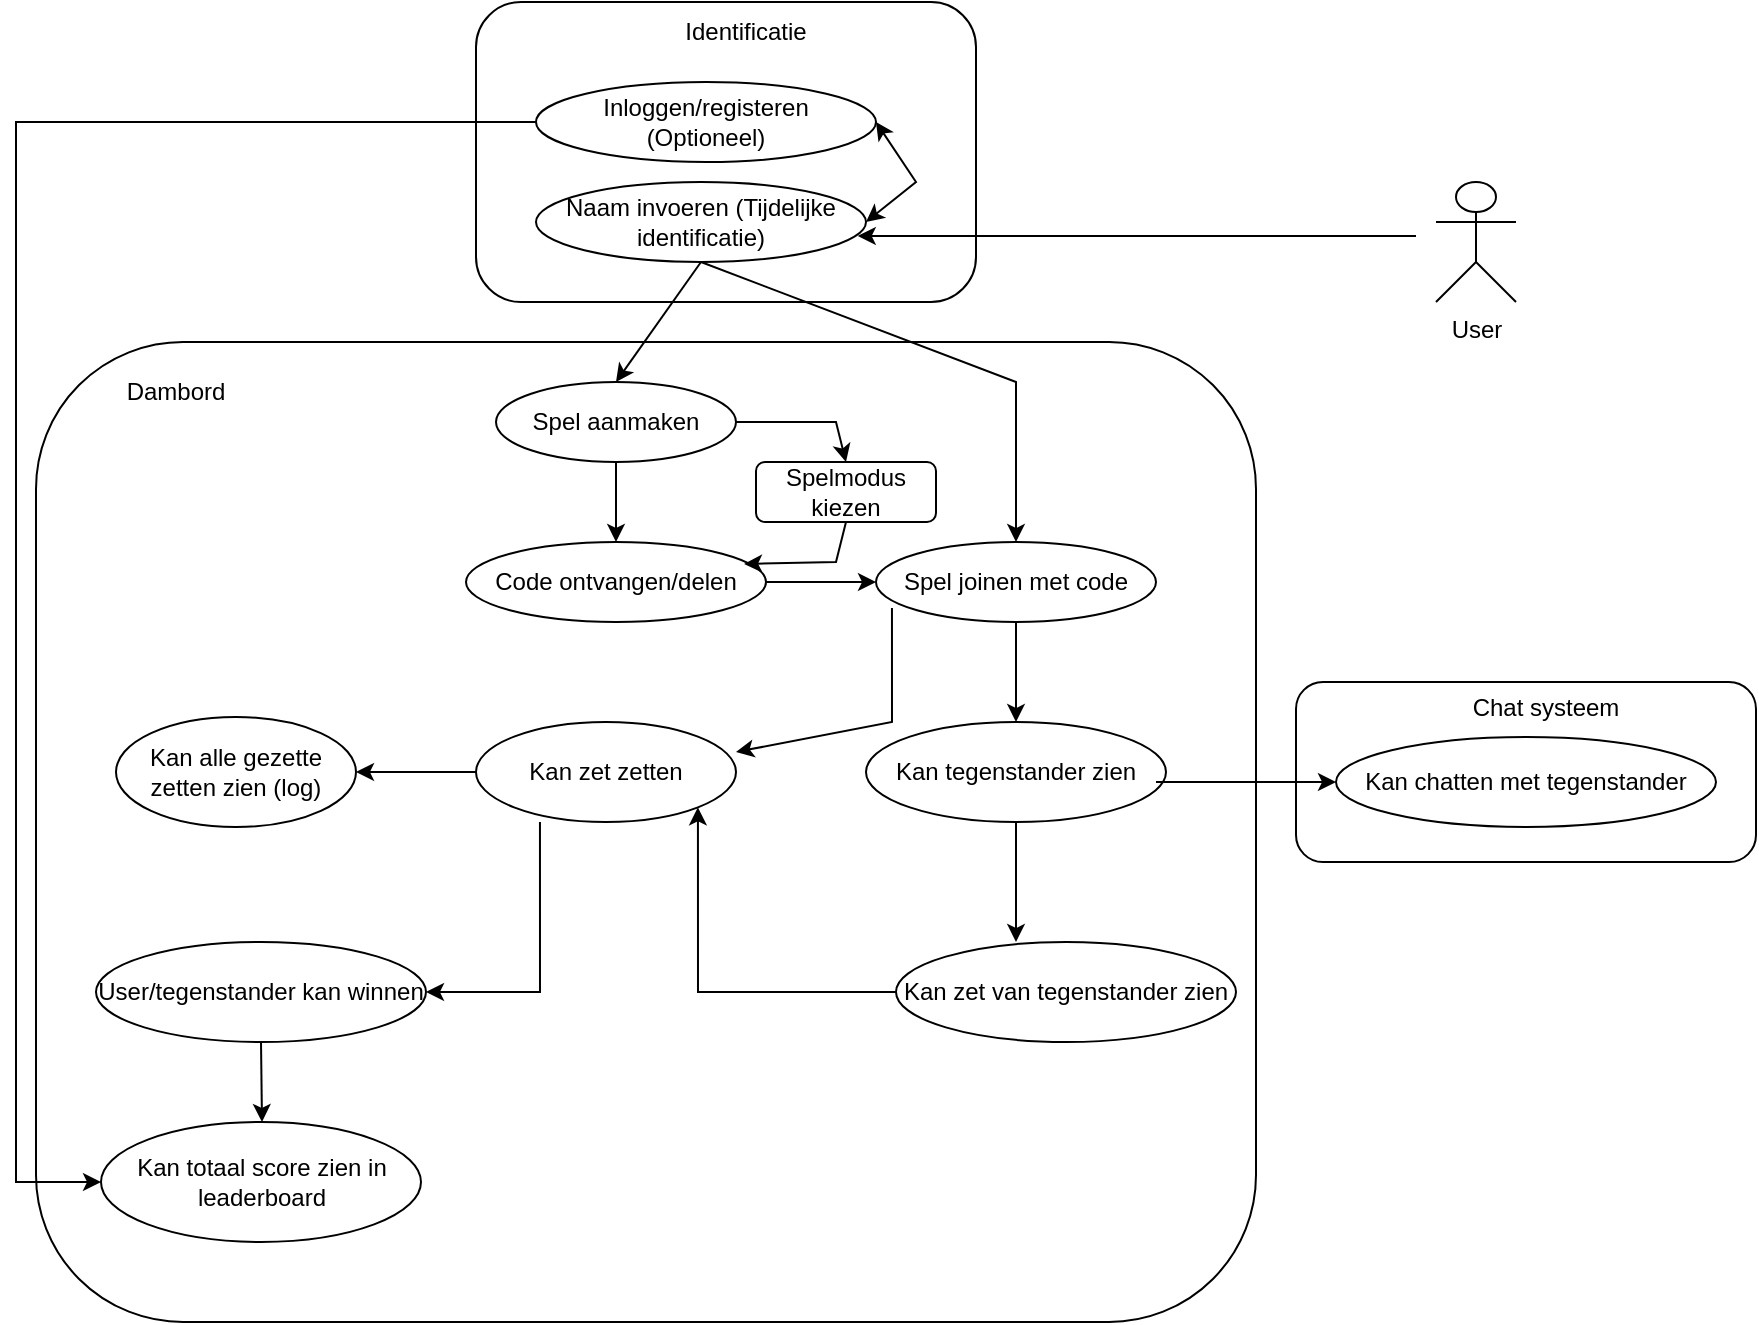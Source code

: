 <mxfile version="20.8.23" type="github">
  <diagram name="Pagina-1" id="iVGEeXCdFtGRwlNZicNf">
    <mxGraphModel dx="1290" dy="1699" grid="1" gridSize="10" guides="1" tooltips="1" connect="1" arrows="1" fold="1" page="1" pageScale="1" pageWidth="827" pageHeight="1169" math="0" shadow="0">
      <root>
        <mxCell id="0" />
        <mxCell id="1" parent="0" />
        <mxCell id="-6OGnUaoObWE4JiesRjG-6" value="" style="rounded=1;whiteSpace=wrap;html=1;" parent="1" vertex="1">
          <mxGeometry x="660" y="300" width="230" height="90" as="geometry" />
        </mxCell>
        <mxCell id="-6OGnUaoObWE4JiesRjG-4" value="" style="rounded=1;whiteSpace=wrap;html=1;" parent="1" vertex="1">
          <mxGeometry x="250" y="-40" width="250" height="150" as="geometry" />
        </mxCell>
        <mxCell id="-6OGnUaoObWE4JiesRjG-2" value="" style="rounded=1;whiteSpace=wrap;html=1;" parent="1" vertex="1">
          <mxGeometry x="30" y="130" width="610" height="490" as="geometry" />
        </mxCell>
        <mxCell id="9BKlG2mkJNMDfc7ccAAe-1" value="User" style="shape=umlActor;verticalLabelPosition=bottom;verticalAlign=top;html=1;outlineConnect=0;" parent="1" vertex="1">
          <mxGeometry x="730" y="50" width="40" height="60" as="geometry" />
        </mxCell>
        <mxCell id="9BKlG2mkJNMDfc7ccAAe-2" value="Naam invoeren (Tijdelijke identificatie)" style="ellipse;whiteSpace=wrap;html=1;" parent="1" vertex="1">
          <mxGeometry x="280" y="50" width="165" height="40" as="geometry" />
        </mxCell>
        <mxCell id="9BKlG2mkJNMDfc7ccAAe-3" value="Spel aanmaken" style="ellipse;whiteSpace=wrap;html=1;" parent="1" vertex="1">
          <mxGeometry x="260" y="150" width="120" height="40" as="geometry" />
        </mxCell>
        <mxCell id="9BKlG2mkJNMDfc7ccAAe-4" value="Spel joinen met code" style="ellipse;whiteSpace=wrap;html=1;" parent="1" vertex="1">
          <mxGeometry x="450" y="230" width="140" height="40" as="geometry" />
        </mxCell>
        <mxCell id="9BKlG2mkJNMDfc7ccAAe-5" value="Code ontvangen/delen" style="ellipse;whiteSpace=wrap;html=1;" parent="1" vertex="1">
          <mxGeometry x="245" y="230" width="150" height="40" as="geometry" />
        </mxCell>
        <mxCell id="9BKlG2mkJNMDfc7ccAAe-8" value="" style="endArrow=classic;html=1;rounded=0;exitX=0.5;exitY=1;exitDx=0;exitDy=0;entryX=0.5;entryY=0;entryDx=0;entryDy=0;" parent="1" source="9BKlG2mkJNMDfc7ccAAe-2" target="9BKlG2mkJNMDfc7ccAAe-3" edge="1">
          <mxGeometry width="50" height="50" relative="1" as="geometry">
            <mxPoint x="420" y="350" as="sourcePoint" />
            <mxPoint x="470" y="300" as="targetPoint" />
          </mxGeometry>
        </mxCell>
        <mxCell id="9BKlG2mkJNMDfc7ccAAe-9" value="" style="endArrow=classic;html=1;rounded=0;exitX=0.5;exitY=1;exitDx=0;exitDy=0;entryX=0.5;entryY=0;entryDx=0;entryDy=0;" parent="1" source="9BKlG2mkJNMDfc7ccAAe-2" target="9BKlG2mkJNMDfc7ccAAe-4" edge="1">
          <mxGeometry width="50" height="50" relative="1" as="geometry">
            <mxPoint x="420" y="350" as="sourcePoint" />
            <mxPoint x="470" y="300" as="targetPoint" />
            <Array as="points">
              <mxPoint x="520" y="150" />
            </Array>
          </mxGeometry>
        </mxCell>
        <mxCell id="9BKlG2mkJNMDfc7ccAAe-10" value="" style="endArrow=classic;html=1;rounded=0;exitX=0.5;exitY=1;exitDx=0;exitDy=0;" parent="1" source="9BKlG2mkJNMDfc7ccAAe-3" target="9BKlG2mkJNMDfc7ccAAe-5" edge="1">
          <mxGeometry width="50" height="50" relative="1" as="geometry">
            <mxPoint x="420" y="350" as="sourcePoint" />
            <mxPoint x="320" y="220" as="targetPoint" />
          </mxGeometry>
        </mxCell>
        <mxCell id="9BKlG2mkJNMDfc7ccAAe-11" value="" style="endArrow=classic;html=1;rounded=0;exitX=1;exitY=0.5;exitDx=0;exitDy=0;entryX=0;entryY=0.5;entryDx=0;entryDy=0;" parent="1" source="9BKlG2mkJNMDfc7ccAAe-5" target="9BKlG2mkJNMDfc7ccAAe-4" edge="1">
          <mxGeometry width="50" height="50" relative="1" as="geometry">
            <mxPoint x="420" y="350" as="sourcePoint" />
            <mxPoint x="470" y="300" as="targetPoint" />
          </mxGeometry>
        </mxCell>
        <mxCell id="9BKlG2mkJNMDfc7ccAAe-12" value="Kan tegenstander zien" style="ellipse;whiteSpace=wrap;html=1;" parent="1" vertex="1">
          <mxGeometry x="445" y="320" width="150" height="50" as="geometry" />
        </mxCell>
        <mxCell id="9BKlG2mkJNMDfc7ccAAe-13" value="" style="endArrow=classic;html=1;rounded=0;exitX=0.5;exitY=1;exitDx=0;exitDy=0;entryX=0.5;entryY=0;entryDx=0;entryDy=0;" parent="1" source="9BKlG2mkJNMDfc7ccAAe-4" target="9BKlG2mkJNMDfc7ccAAe-12" edge="1">
          <mxGeometry width="50" height="50" relative="1" as="geometry">
            <mxPoint x="420" y="410" as="sourcePoint" />
            <mxPoint x="470" y="360" as="targetPoint" />
          </mxGeometry>
        </mxCell>
        <mxCell id="9BKlG2mkJNMDfc7ccAAe-14" value="Kan zet zetten" style="ellipse;whiteSpace=wrap;html=1;" parent="1" vertex="1">
          <mxGeometry x="250" y="320" width="130" height="50" as="geometry" />
        </mxCell>
        <mxCell id="9BKlG2mkJNMDfc7ccAAe-15" value="" style="endArrow=classic;html=1;rounded=0;entryX=1;entryY=0.3;entryDx=0;entryDy=0;entryPerimeter=0;exitX=0.057;exitY=0.825;exitDx=0;exitDy=0;exitPerimeter=0;" parent="1" source="9BKlG2mkJNMDfc7ccAAe-4" target="9BKlG2mkJNMDfc7ccAAe-14" edge="1">
          <mxGeometry width="50" height="50" relative="1" as="geometry">
            <mxPoint x="430" y="300" as="sourcePoint" />
            <mxPoint x="410" y="300" as="targetPoint" />
            <Array as="points">
              <mxPoint x="458" y="320" />
            </Array>
          </mxGeometry>
        </mxCell>
        <mxCell id="9BKlG2mkJNMDfc7ccAAe-16" value="Kan zet van tegenstander zien" style="ellipse;whiteSpace=wrap;html=1;" parent="1" vertex="1">
          <mxGeometry x="460" y="430" width="170" height="50" as="geometry" />
        </mxCell>
        <mxCell id="9BKlG2mkJNMDfc7ccAAe-17" value="" style="endArrow=classic;html=1;rounded=0;exitX=0.5;exitY=1;exitDx=0;exitDy=0;" parent="1" source="9BKlG2mkJNMDfc7ccAAe-12" edge="1">
          <mxGeometry width="50" height="50" relative="1" as="geometry">
            <mxPoint x="420" y="410" as="sourcePoint" />
            <mxPoint x="520" y="430" as="targetPoint" />
          </mxGeometry>
        </mxCell>
        <mxCell id="9BKlG2mkJNMDfc7ccAAe-18" value="" style="endArrow=classic;html=1;rounded=0;entryX=1;entryY=1;entryDx=0;entryDy=0;exitX=0;exitY=0.5;exitDx=0;exitDy=0;" parent="1" source="9BKlG2mkJNMDfc7ccAAe-16" target="9BKlG2mkJNMDfc7ccAAe-14" edge="1">
          <mxGeometry width="50" height="50" relative="1" as="geometry">
            <mxPoint x="309" y="450" as="sourcePoint" />
            <mxPoint x="470" y="360" as="targetPoint" />
            <Array as="points">
              <mxPoint x="361" y="455" />
            </Array>
          </mxGeometry>
        </mxCell>
        <mxCell id="9BKlG2mkJNMDfc7ccAAe-19" value="User/tegenstander kan winnen" style="ellipse;whiteSpace=wrap;html=1;" parent="1" vertex="1">
          <mxGeometry x="60" y="430" width="165" height="50" as="geometry" />
        </mxCell>
        <mxCell id="9BKlG2mkJNMDfc7ccAAe-20" value="" style="endArrow=classic;html=1;rounded=0;entryX=0;entryY=0.5;entryDx=0;entryDy=0;" parent="1" target="9BKlG2mkJNMDfc7ccAAe-21" edge="1">
          <mxGeometry width="50" height="50" relative="1" as="geometry">
            <mxPoint x="590" y="350" as="sourcePoint" />
            <mxPoint x="650" y="350" as="targetPoint" />
          </mxGeometry>
        </mxCell>
        <mxCell id="9BKlG2mkJNMDfc7ccAAe-21" value="Kan chatten met tegenstander" style="ellipse;whiteSpace=wrap;html=1;" parent="1" vertex="1">
          <mxGeometry x="680" y="327.5" width="190" height="45" as="geometry" />
        </mxCell>
        <mxCell id="9BKlG2mkJNMDfc7ccAAe-22" value="" style="endArrow=classic;html=1;rounded=0;exitX=0.246;exitY=1;exitDx=0;exitDy=0;exitPerimeter=0;entryX=1;entryY=0.5;entryDx=0;entryDy=0;" parent="1" source="9BKlG2mkJNMDfc7ccAAe-14" target="9BKlG2mkJNMDfc7ccAAe-19" edge="1">
          <mxGeometry width="50" height="50" relative="1" as="geometry">
            <mxPoint x="420" y="440" as="sourcePoint" />
            <mxPoint x="470" y="390" as="targetPoint" />
            <Array as="points">
              <mxPoint x="282" y="455" />
            </Array>
          </mxGeometry>
        </mxCell>
        <mxCell id="9BKlG2mkJNMDfc7ccAAe-23" value="" style="endArrow=classic;html=1;rounded=0;exitX=0.5;exitY=1;exitDx=0;exitDy=0;" parent="1" source="9BKlG2mkJNMDfc7ccAAe-19" edge="1">
          <mxGeometry width="50" height="50" relative="1" as="geometry">
            <mxPoint x="420" y="380" as="sourcePoint" />
            <mxPoint x="143" y="520" as="targetPoint" />
          </mxGeometry>
        </mxCell>
        <mxCell id="9BKlG2mkJNMDfc7ccAAe-24" value="Kan totaal score zien in leaderboard" style="ellipse;whiteSpace=wrap;html=1;" parent="1" vertex="1">
          <mxGeometry x="62.5" y="520" width="160" height="60" as="geometry" />
        </mxCell>
        <mxCell id="9BKlG2mkJNMDfc7ccAAe-25" value="Spelmodus kiezen" style="rounded=1;whiteSpace=wrap;html=1;" parent="1" vertex="1">
          <mxGeometry x="390" y="190" width="90" height="30" as="geometry" />
        </mxCell>
        <mxCell id="9BKlG2mkJNMDfc7ccAAe-28" value="" style="endArrow=classic;html=1;rounded=0;exitX=1;exitY=0.5;exitDx=0;exitDy=0;entryX=0.5;entryY=0;entryDx=0;entryDy=0;" parent="1" source="9BKlG2mkJNMDfc7ccAAe-3" target="9BKlG2mkJNMDfc7ccAAe-25" edge="1">
          <mxGeometry width="50" height="50" relative="1" as="geometry">
            <mxPoint x="420" y="410" as="sourcePoint" />
            <mxPoint x="470" y="360" as="targetPoint" />
            <Array as="points">
              <mxPoint x="430" y="170" />
            </Array>
          </mxGeometry>
        </mxCell>
        <mxCell id="9BKlG2mkJNMDfc7ccAAe-29" value="" style="endArrow=classic;html=1;rounded=0;exitX=0.5;exitY=1;exitDx=0;exitDy=0;entryX=0.927;entryY=0.275;entryDx=0;entryDy=0;entryPerimeter=0;" parent="1" source="9BKlG2mkJNMDfc7ccAAe-25" target="9BKlG2mkJNMDfc7ccAAe-5" edge="1">
          <mxGeometry width="50" height="50" relative="1" as="geometry">
            <mxPoint x="420" y="410" as="sourcePoint" />
            <mxPoint x="470" y="360" as="targetPoint" />
            <Array as="points">
              <mxPoint x="430" y="240" />
            </Array>
          </mxGeometry>
        </mxCell>
        <mxCell id="9BKlG2mkJNMDfc7ccAAe-30" value="" style="endArrow=classic;html=1;rounded=0;exitX=0;exitY=0.5;exitDx=0;exitDy=0;" parent="1" source="9BKlG2mkJNMDfc7ccAAe-14" target="9BKlG2mkJNMDfc7ccAAe-32" edge="1">
          <mxGeometry width="50" height="50" relative="1" as="geometry">
            <mxPoint x="420" y="440" as="sourcePoint" />
            <mxPoint x="160" y="342" as="targetPoint" />
          </mxGeometry>
        </mxCell>
        <mxCell id="9BKlG2mkJNMDfc7ccAAe-32" value="Kan alle gezette zetten zien (log)" style="ellipse;whiteSpace=wrap;html=1;" parent="1" vertex="1">
          <mxGeometry x="70" y="317.5" width="120" height="55" as="geometry" />
        </mxCell>
        <mxCell id="-6OGnUaoObWE4JiesRjG-1" value="" style="endArrow=classic;html=1;rounded=0;entryX=0.975;entryY=0.675;entryDx=0;entryDy=0;entryPerimeter=0;" parent="1" target="9BKlG2mkJNMDfc7ccAAe-2" edge="1">
          <mxGeometry width="50" height="50" relative="1" as="geometry">
            <mxPoint x="720" y="77" as="sourcePoint" />
            <mxPoint x="850" y="360" as="targetPoint" />
          </mxGeometry>
        </mxCell>
        <mxCell id="-6OGnUaoObWE4JiesRjG-3" value="Dambord" style="text;html=1;strokeColor=none;fillColor=none;align=center;verticalAlign=middle;whiteSpace=wrap;rounded=0;" parent="1" vertex="1">
          <mxGeometry x="70" y="140" width="60" height="30" as="geometry" />
        </mxCell>
        <mxCell id="-6OGnUaoObWE4JiesRjG-5" value="Identificatie" style="text;html=1;strokeColor=none;fillColor=none;align=center;verticalAlign=middle;whiteSpace=wrap;rounded=0;" parent="1" vertex="1">
          <mxGeometry x="355" y="-40" width="60" height="30" as="geometry" />
        </mxCell>
        <mxCell id="-6OGnUaoObWE4JiesRjG-7" value="Chat systeem" style="text;html=1;strokeColor=none;fillColor=none;align=center;verticalAlign=middle;whiteSpace=wrap;rounded=0;" parent="1" vertex="1">
          <mxGeometry x="740" y="297.5" width="90" height="30" as="geometry" />
        </mxCell>
        <mxCell id="fZ_TGICngud7qscZSrzo-2" value="Inloggen/registeren &lt;br&gt;(Optioneel)" style="ellipse;whiteSpace=wrap;html=1;" vertex="1" parent="1">
          <mxGeometry x="280" width="170" height="40" as="geometry" />
        </mxCell>
        <mxCell id="fZ_TGICngud7qscZSrzo-4" value="" style="endArrow=classic;startArrow=classic;html=1;rounded=0;exitX=1;exitY=0.5;exitDx=0;exitDy=0;entryX=1;entryY=0.5;entryDx=0;entryDy=0;" edge="1" parent="1" source="9BKlG2mkJNMDfc7ccAAe-2" target="fZ_TGICngud7qscZSrzo-2">
          <mxGeometry width="50" height="50" relative="1" as="geometry">
            <mxPoint x="640" y="210" as="sourcePoint" />
            <mxPoint x="690" y="160" as="targetPoint" />
            <Array as="points">
              <mxPoint x="470" y="50" />
            </Array>
          </mxGeometry>
        </mxCell>
        <mxCell id="fZ_TGICngud7qscZSrzo-5" value="" style="endArrow=classic;html=1;rounded=0;exitX=0;exitY=0.5;exitDx=0;exitDy=0;entryX=0;entryY=0.5;entryDx=0;entryDy=0;" edge="1" parent="1" source="fZ_TGICngud7qscZSrzo-2" target="9BKlG2mkJNMDfc7ccAAe-24">
          <mxGeometry width="50" height="50" relative="1" as="geometry">
            <mxPoint x="640" y="280" as="sourcePoint" />
            <mxPoint x="170" y="10" as="targetPoint" />
            <Array as="points">
              <mxPoint x="20" y="20" />
              <mxPoint x="20" y="550" />
            </Array>
          </mxGeometry>
        </mxCell>
      </root>
    </mxGraphModel>
  </diagram>
</mxfile>
